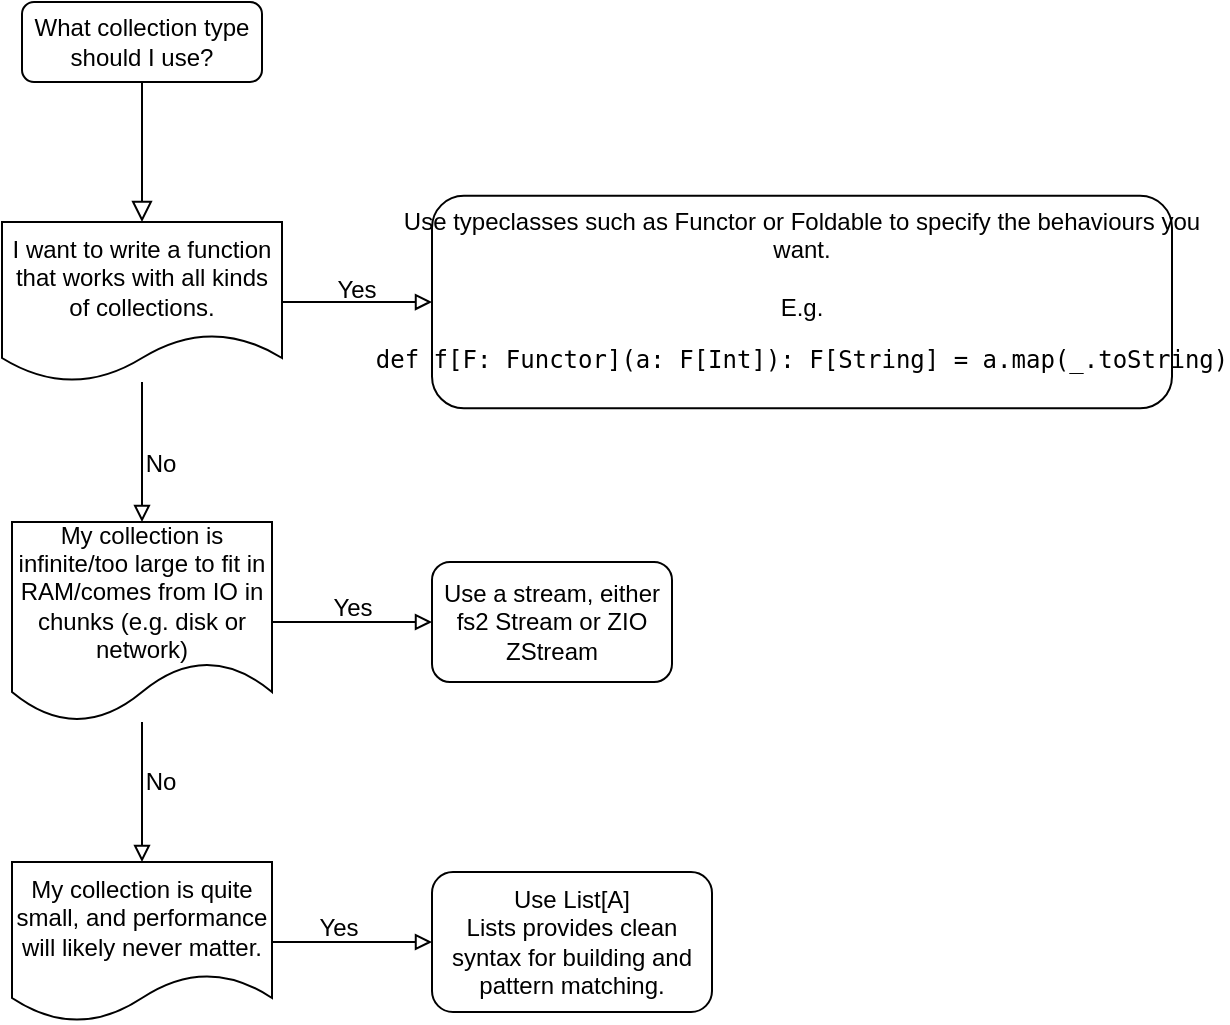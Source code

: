 <mxfile version="12.9.8" type="github"><diagram id="C5RBs43oDa-KdzZeNtuy" name="Page-1"><mxGraphModel dx="1869" dy="826" grid="1" gridSize="10" guides="1" tooltips="1" connect="1" arrows="1" fold="1" page="1" pageScale="1" pageWidth="827" pageHeight="1169" math="0" shadow="0"><root><mxCell id="WIyWlLk6GJQsqaUBKTNV-0"/><mxCell id="WIyWlLk6GJQsqaUBKTNV-1" parent="WIyWlLk6GJQsqaUBKTNV-0"/><mxCell id="WIyWlLk6GJQsqaUBKTNV-2" value="" style="rounded=0;html=1;jettySize=auto;orthogonalLoop=1;fontSize=11;endArrow=block;endFill=0;endSize=8;strokeWidth=1;shadow=0;labelBackgroundColor=none;edgeStyle=orthogonalEdgeStyle;entryX=0.5;entryY=0;entryDx=0;entryDy=0;" parent="WIyWlLk6GJQsqaUBKTNV-1" source="WIyWlLk6GJQsqaUBKTNV-3" target="fu6Kdls6MOXoqfTzqDcU-17" edge="1"><mxGeometry relative="1" as="geometry"><mxPoint x="215.0" y="150" as="targetPoint"/></mxGeometry></mxCell><mxCell id="WIyWlLk6GJQsqaUBKTNV-3" value="What collection type should I use?" style="rounded=1;whiteSpace=wrap;html=1;fontSize=12;glass=0;strokeWidth=1;shadow=0;" parent="WIyWlLk6GJQsqaUBKTNV-1" vertex="1"><mxGeometry x="155" y="80" width="120" height="40" as="geometry"/></mxCell><mxCell id="WIyWlLk6GJQsqaUBKTNV-7" value="&lt;div align=&quot;center&quot;&gt;Use typeclasses such as Functor or Foldable to specify the behaviours you want.&lt;/div&gt;&lt;div align=&quot;center&quot;&gt;&lt;br&gt;&lt;/div&gt;&lt;div align=&quot;center&quot;&gt;E.g.&lt;/div&gt;&lt;div align=&quot;center&quot;&gt;&lt;pre&gt;def f[F: Functor](a: F[Int]): F[String] = a.map(_.toString)&lt;/pre&gt;&lt;/div&gt;" style="rounded=1;whiteSpace=wrap;html=1;fontSize=12;glass=0;strokeWidth=1;shadow=0;align=center;" parent="WIyWlLk6GJQsqaUBKTNV-1" vertex="1"><mxGeometry x="360" y="176.88" width="370" height="106.25" as="geometry"/></mxCell><mxCell id="fu6Kdls6MOXoqfTzqDcU-18" style="edgeStyle=orthogonalEdgeStyle;rounded=0;orthogonalLoop=1;jettySize=auto;html=1;endArrow=block;endFill=0;entryX=0.5;entryY=0;entryDx=0;entryDy=0;" edge="1" parent="WIyWlLk6GJQsqaUBKTNV-1" source="fu6Kdls6MOXoqfTzqDcU-17" target="fu6Kdls6MOXoqfTzqDcU-20"><mxGeometry relative="1" as="geometry"><mxPoint x="215" y="350" as="targetPoint"/></mxGeometry></mxCell><mxCell id="fu6Kdls6MOXoqfTzqDcU-19" value="No" style="text;html=1;align=center;verticalAlign=middle;resizable=0;points=[];" vertex="1" connectable="0" parent="fu6Kdls6MOXoqfTzqDcU-18"><mxGeometry x="0.17" y="1" relative="1" as="geometry"><mxPoint x="8" as="offset"/></mxGeometry></mxCell><mxCell id="fu6Kdls6MOXoqfTzqDcU-24" style="edgeStyle=orthogonalEdgeStyle;rounded=0;orthogonalLoop=1;jettySize=auto;html=1;entryX=0;entryY=0.5;entryDx=0;entryDy=0;endArrow=block;endFill=0;" edge="1" parent="WIyWlLk6GJQsqaUBKTNV-1" source="fu6Kdls6MOXoqfTzqDcU-17" target="WIyWlLk6GJQsqaUBKTNV-7"><mxGeometry relative="1" as="geometry"/></mxCell><mxCell id="fu6Kdls6MOXoqfTzqDcU-25" value="Yes" style="text;html=1;align=center;verticalAlign=middle;resizable=0;points=[];" vertex="1" connectable="0" parent="fu6Kdls6MOXoqfTzqDcU-24"><mxGeometry x="0.3" y="-2" relative="1" as="geometry"><mxPoint x="-12" y="-8" as="offset"/></mxGeometry></mxCell><mxCell id="fu6Kdls6MOXoqfTzqDcU-17" value="I want to write a function that works with all kinds of collections." style="shape=document;whiteSpace=wrap;html=1;boundedLbl=1;align=center;" vertex="1" parent="WIyWlLk6GJQsqaUBKTNV-1"><mxGeometry x="145" y="190" width="140" height="80" as="geometry"/></mxCell><mxCell id="fu6Kdls6MOXoqfTzqDcU-21" style="edgeStyle=orthogonalEdgeStyle;rounded=0;orthogonalLoop=1;jettySize=auto;html=1;endArrow=block;endFill=0;entryX=0;entryY=0.5;entryDx=0;entryDy=0;" edge="1" parent="WIyWlLk6GJQsqaUBKTNV-1" source="fu6Kdls6MOXoqfTzqDcU-20" target="fu6Kdls6MOXoqfTzqDcU-23"><mxGeometry relative="1" as="geometry"><mxPoint x="370.0" y="390.0" as="targetPoint"/></mxGeometry></mxCell><mxCell id="fu6Kdls6MOXoqfTzqDcU-22" value="Yes" style="text;html=1;align=center;verticalAlign=middle;resizable=0;points=[];" vertex="1" connectable="0" parent="fu6Kdls6MOXoqfTzqDcU-21"><mxGeometry x="-0.189" y="1" relative="1" as="geometry"><mxPoint x="7" y="-6" as="offset"/></mxGeometry></mxCell><mxCell id="fu6Kdls6MOXoqfTzqDcU-26" style="edgeStyle=orthogonalEdgeStyle;rounded=0;orthogonalLoop=1;jettySize=auto;html=1;endArrow=block;endFill=0;entryX=0.5;entryY=0;entryDx=0;entryDy=0;" edge="1" parent="WIyWlLk6GJQsqaUBKTNV-1" source="fu6Kdls6MOXoqfTzqDcU-20" target="fu6Kdls6MOXoqfTzqDcU-28"><mxGeometry relative="1" as="geometry"><mxPoint x="215.0" y="560" as="targetPoint"/></mxGeometry></mxCell><mxCell id="fu6Kdls6MOXoqfTzqDcU-27" value="No" style="text;html=1;align=center;verticalAlign=middle;resizable=0;points=[];" vertex="1" connectable="0" parent="fu6Kdls6MOXoqfTzqDcU-26"><mxGeometry x="-0.152" y="-1" relative="1" as="geometry"><mxPoint x="10" as="offset"/></mxGeometry></mxCell><mxCell id="fu6Kdls6MOXoqfTzqDcU-20" value="My collection is infinite/too large to fit in RAM/comes from IO in chunks (e.g. disk or network)" style="shape=document;whiteSpace=wrap;html=1;boundedLbl=1;align=center;" vertex="1" parent="WIyWlLk6GJQsqaUBKTNV-1"><mxGeometry x="150" y="340" width="130" height="100" as="geometry"/></mxCell><mxCell id="fu6Kdls6MOXoqfTzqDcU-23" value="Use a stream, either fs2 Stream or ZIO ZStream" style="rounded=1;whiteSpace=wrap;html=1;align=center;" vertex="1" parent="WIyWlLk6GJQsqaUBKTNV-1"><mxGeometry x="360" y="360" width="120" height="60" as="geometry"/></mxCell><mxCell id="fu6Kdls6MOXoqfTzqDcU-29" style="edgeStyle=orthogonalEdgeStyle;rounded=0;orthogonalLoop=1;jettySize=auto;html=1;endArrow=block;endFill=0;entryX=0;entryY=0.5;entryDx=0;entryDy=0;" edge="1" parent="WIyWlLk6GJQsqaUBKTNV-1" source="fu6Kdls6MOXoqfTzqDcU-28" target="fu6Kdls6MOXoqfTzqDcU-31"><mxGeometry relative="1" as="geometry"><mxPoint x="420.0" y="550" as="targetPoint"/></mxGeometry></mxCell><mxCell id="fu6Kdls6MOXoqfTzqDcU-30" value="Yes" style="text;html=1;align=center;verticalAlign=middle;resizable=0;points=[];" vertex="1" connectable="0" parent="fu6Kdls6MOXoqfTzqDcU-29"><mxGeometry x="-0.193" y="-1" relative="1" as="geometry"><mxPoint y="-8" as="offset"/></mxGeometry></mxCell><mxCell id="fu6Kdls6MOXoqfTzqDcU-28" value="My collection is quite small, and performance will likely never matter. " style="shape=document;whiteSpace=wrap;html=1;boundedLbl=1;align=center;" vertex="1" parent="WIyWlLk6GJQsqaUBKTNV-1"><mxGeometry x="150" y="510" width="130" height="80" as="geometry"/></mxCell><mxCell id="fu6Kdls6MOXoqfTzqDcU-31" value="&lt;div&gt;Use List[A]&lt;/div&gt;&lt;div&gt;Lists provides clean syntax for building and pattern matching.&lt;br&gt;&lt;/div&gt;" style="rounded=1;whiteSpace=wrap;html=1;align=center;" vertex="1" parent="WIyWlLk6GJQsqaUBKTNV-1"><mxGeometry x="360" y="515" width="140" height="70" as="geometry"/></mxCell></root></mxGraphModel></diagram></mxfile>
